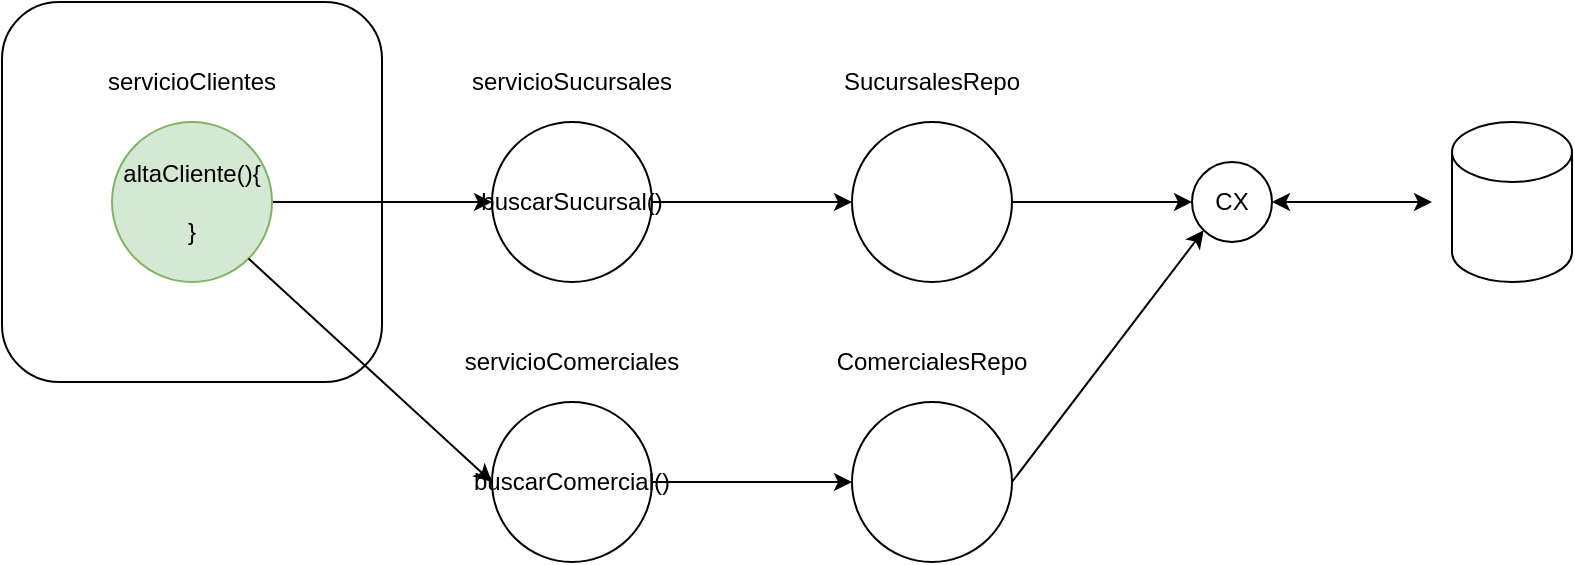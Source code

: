 <mxfile version="14.5.1" type="device" pages="7"><diagram id="UvF0XrIdMZ4vToSgm29X" name="Página-1"><mxGraphModel dx="1024" dy="592" grid="1" gridSize="10" guides="1" tooltips="1" connect="1" arrows="1" fold="1" page="1" pageScale="1" pageWidth="1169" pageHeight="827" math="0" shadow="0"><root><mxCell id="0"/><mxCell id="1" parent="0"/><mxCell id="YPX6VVpYAtgCGoXjU5tx-20" value="" style="rounded=1;whiteSpace=wrap;html=1;fillColor=none;" parent="1" vertex="1"><mxGeometry x="195" y="80" width="190" height="190" as="geometry"/></mxCell><mxCell id="YPX6VVpYAtgCGoXjU5tx-5" style="edgeStyle=orthogonalEdgeStyle;rounded=0;orthogonalLoop=1;jettySize=auto;html=1;" parent="1" source="YPX6VVpYAtgCGoXjU5tx-1" target="YPX6VVpYAtgCGoXjU5tx-3" edge="1"><mxGeometry relative="1" as="geometry"/></mxCell><mxCell id="YPX6VVpYAtgCGoXjU5tx-1" value="altaCliente(){&lt;br&gt;&lt;br&gt;}" style="ellipse;whiteSpace=wrap;html=1;aspect=fixed;fillColor=#d5e8d4;strokeColor=#82b366;" parent="1" vertex="1"><mxGeometry x="250" y="140" width="80" height="80" as="geometry"/></mxCell><mxCell id="YPX6VVpYAtgCGoXjU5tx-2" value="servicioClientes" style="text;html=1;strokeColor=none;fillColor=none;align=center;verticalAlign=middle;whiteSpace=wrap;rounded=0;" parent="1" vertex="1"><mxGeometry x="270" y="110" width="40" height="20" as="geometry"/></mxCell><mxCell id="YPX6VVpYAtgCGoXjU5tx-8" style="edgeStyle=orthogonalEdgeStyle;rounded=0;orthogonalLoop=1;jettySize=auto;html=1;" parent="1" source="YPX6VVpYAtgCGoXjU5tx-3" target="YPX6VVpYAtgCGoXjU5tx-7" edge="1"><mxGeometry relative="1" as="geometry"/></mxCell><mxCell id="YPX6VVpYAtgCGoXjU5tx-3" value="buscarSucursal()" style="ellipse;whiteSpace=wrap;html=1;aspect=fixed;" parent="1" vertex="1"><mxGeometry x="440" y="140" width="80" height="80" as="geometry"/></mxCell><mxCell id="YPX6VVpYAtgCGoXjU5tx-4" value="servicioSucursales" style="text;html=1;strokeColor=none;fillColor=none;align=center;verticalAlign=middle;whiteSpace=wrap;rounded=0;" parent="1" vertex="1"><mxGeometry x="460" y="110" width="40" height="20" as="geometry"/></mxCell><mxCell id="YPX6VVpYAtgCGoXjU5tx-6" value="" style="shape=cylinder3;whiteSpace=wrap;html=1;boundedLbl=1;backgroundOutline=1;size=15;" parent="1" vertex="1"><mxGeometry x="920" y="140" width="60" height="80" as="geometry"/></mxCell><mxCell id="YPX6VVpYAtgCGoXjU5tx-11" style="edgeStyle=orthogonalEdgeStyle;rounded=0;orthogonalLoop=1;jettySize=auto;html=1;entryX=0;entryY=0.5;entryDx=0;entryDy=0;" parent="1" source="YPX6VVpYAtgCGoXjU5tx-7" target="YPX6VVpYAtgCGoXjU5tx-10" edge="1"><mxGeometry relative="1" as="geometry"/></mxCell><mxCell id="YPX6VVpYAtgCGoXjU5tx-7" value="" style="ellipse;whiteSpace=wrap;html=1;aspect=fixed;" parent="1" vertex="1"><mxGeometry x="620" y="140" width="80" height="80" as="geometry"/></mxCell><mxCell id="YPX6VVpYAtgCGoXjU5tx-9" value="" style="endArrow=classic;startArrow=classic;html=1;" parent="1" edge="1"><mxGeometry width="50" height="50" relative="1" as="geometry"><mxPoint x="830" y="180" as="sourcePoint"/><mxPoint x="910" y="180" as="targetPoint"/></mxGeometry></mxCell><mxCell id="YPX6VVpYAtgCGoXjU5tx-10" value="CX" style="ellipse;whiteSpace=wrap;html=1;aspect=fixed;" parent="1" vertex="1"><mxGeometry x="790" y="160" width="40" height="40" as="geometry"/></mxCell><mxCell id="YPX6VVpYAtgCGoXjU5tx-12" style="edgeStyle=orthogonalEdgeStyle;rounded=0;orthogonalLoop=1;jettySize=auto;html=1;" parent="1" source="YPX6VVpYAtgCGoXjU5tx-13" target="YPX6VVpYAtgCGoXjU5tx-15" edge="1"><mxGeometry relative="1" as="geometry"/></mxCell><mxCell id="YPX6VVpYAtgCGoXjU5tx-13" value="buscarComercial()" style="ellipse;whiteSpace=wrap;html=1;aspect=fixed;" parent="1" vertex="1"><mxGeometry x="440" y="280" width="80" height="80" as="geometry"/></mxCell><mxCell id="YPX6VVpYAtgCGoXjU5tx-14" value="servicioComerciales" style="text;html=1;strokeColor=none;fillColor=none;align=center;verticalAlign=middle;whiteSpace=wrap;rounded=0;" parent="1" vertex="1"><mxGeometry x="460" y="250" width="40" height="20" as="geometry"/></mxCell><mxCell id="YPX6VVpYAtgCGoXjU5tx-15" value="" style="ellipse;whiteSpace=wrap;html=1;aspect=fixed;" parent="1" vertex="1"><mxGeometry x="620" y="280" width="80" height="80" as="geometry"/></mxCell><mxCell id="YPX6VVpYAtgCGoXjU5tx-16" value="SucursalesRepo" style="text;html=1;strokeColor=none;fillColor=none;align=center;verticalAlign=middle;whiteSpace=wrap;rounded=0;" parent="1" vertex="1"><mxGeometry x="640" y="110" width="40" height="20" as="geometry"/></mxCell><mxCell id="YPX6VVpYAtgCGoXjU5tx-17" value="ComercialesRepo" style="text;html=1;strokeColor=none;fillColor=none;align=center;verticalAlign=middle;whiteSpace=wrap;rounded=0;" parent="1" vertex="1"><mxGeometry x="640" y="250" width="40" height="20" as="geometry"/></mxCell><mxCell id="YPX6VVpYAtgCGoXjU5tx-18" value="" style="endArrow=classic;html=1;entryX=0;entryY=1;entryDx=0;entryDy=0;exitX=1;exitY=0.5;exitDx=0;exitDy=0;" parent="1" source="YPX6VVpYAtgCGoXjU5tx-15" target="YPX6VVpYAtgCGoXjU5tx-10" edge="1"><mxGeometry width="50" height="50" relative="1" as="geometry"><mxPoint x="730" y="500" as="sourcePoint"/><mxPoint x="780" y="450" as="targetPoint"/></mxGeometry></mxCell><mxCell id="YPX6VVpYAtgCGoXjU5tx-19" value="" style="endArrow=classic;html=1;exitX=1;exitY=1;exitDx=0;exitDy=0;entryX=0;entryY=0.5;entryDx=0;entryDy=0;" parent="1" source="YPX6VVpYAtgCGoXjU5tx-1" target="YPX6VVpYAtgCGoXjU5tx-13" edge="1"><mxGeometry width="50" height="50" relative="1" as="geometry"><mxPoint x="310" y="400" as="sourcePoint"/><mxPoint x="360" y="350" as="targetPoint"/></mxGeometry></mxCell></root></mxGraphModel></diagram><diagram id="v1cwwhFWo2ITPH_1npvi" name="Página-2"><mxGraphModel dx="2191" dy="591" grid="1" gridSize="10" guides="1" tooltips="1" connect="1" arrows="1" fold="1" page="1" pageScale="1" pageWidth="1169" pageHeight="827" math="0" shadow="0"><root><mxCell id="ieKlQJeUG5KN0vsqXSsb-0"/><mxCell id="ieKlQJeUG5KN0vsqXSsb-1" parent="ieKlQJeUG5KN0vsqXSsb-0"/><mxCell id="ieKlQJeUG5KN0vsqXSsb-2" value="" style="rounded=0;whiteSpace=wrap;html=1;fillColor=#d5e8d4;strokeColor=#82b366;" vertex="1" parent="ieKlQJeUG5KN0vsqXSsb-1"><mxGeometry x="380" y="90" width="240" height="150" as="geometry"/></mxCell><mxCell id="ieKlQJeUG5KN0vsqXSsb-3" value="REST" style="rounded=0;whiteSpace=wrap;html=1;" vertex="1" parent="ieKlQJeUG5KN0vsqXSsb-1"><mxGeometry x="330" y="150" width="90" height="30" as="geometry"/></mxCell><mxCell id="ieKlQJeUG5KN0vsqXSsb-4" value="" style="rounded=0;whiteSpace=wrap;html=1;fillColor=#d5e8d4;strokeColor=#82b366;" vertex="1" parent="ieKlQJeUG5KN0vsqXSsb-1"><mxGeometry x="380" y="300" width="240" height="150" as="geometry"/></mxCell><mxCell id="ieKlQJeUG5KN0vsqXSsb-5" value="REST" style="rounded=0;whiteSpace=wrap;html=1;" vertex="1" parent="ieKlQJeUG5KN0vsqXSsb-1"><mxGeometry x="330" y="360" width="90" height="30" as="geometry"/></mxCell><mxCell id="ieKlQJeUG5KN0vsqXSsb-6" value="" style="rounded=0;whiteSpace=wrap;html=1;fillColor=#d5e8d4;strokeColor=#82b366;" vertex="1" parent="ieKlQJeUG5KN0vsqXSsb-1"><mxGeometry x="380" y="510" width="240" height="150" as="geometry"/></mxCell><mxCell id="ieKlQJeUG5KN0vsqXSsb-7" value="REST" style="rounded=0;whiteSpace=wrap;html=1;" vertex="1" parent="ieKlQJeUG5KN0vsqXSsb-1"><mxGeometry x="330" y="570" width="90" height="30" as="geometry"/></mxCell><mxCell id="ieKlQJeUG5KN0vsqXSsb-10" style="edgeStyle=orthogonalEdgeStyle;rounded=0;orthogonalLoop=1;jettySize=auto;html=1;" edge="1" parent="ieKlQJeUG5KN0vsqXSsb-1" source="ieKlQJeUG5KN0vsqXSsb-8" target="ieKlQJeUG5KN0vsqXSsb-9"><mxGeometry relative="1" as="geometry"/></mxCell><mxCell id="ieKlQJeUG5KN0vsqXSsb-8" value="Endpoint" style="ellipse;whiteSpace=wrap;html=1;aspect=fixed;fillColor=#ffffff;" vertex="1" parent="ieKlQJeUG5KN0vsqXSsb-1"><mxGeometry x="440" y="560" width="50" height="50" as="geometry"/></mxCell><mxCell id="ieKlQJeUG5KN0vsqXSsb-9" value="LN&lt;br&gt;prod" style="ellipse;whiteSpace=wrap;html=1;aspect=fixed;fillColor=#ffffff;" vertex="1" parent="ieKlQJeUG5KN0vsqXSsb-1"><mxGeometry x="520" y="560" width="50" height="50" as="geometry"/></mxCell><mxCell id="ieKlQJeUG5KN0vsqXSsb-11" value="" style="shape=cylinder3;whiteSpace=wrap;html=1;boundedLbl=1;backgroundOutline=1;size=15;fillColor=#ffffff;" vertex="1" parent="ieKlQJeUG5KN0vsqXSsb-1"><mxGeometry x="670" y="545" width="60" height="80" as="geometry"/></mxCell><mxCell id="ieKlQJeUG5KN0vsqXSsb-12" value="" style="endArrow=classic;html=1;entryX=0.25;entryY=0;entryDx=0;entryDy=0;" edge="1" parent="ieKlQJeUG5KN0vsqXSsb-1" source="ieKlQJeUG5KN0vsqXSsb-15" target="ieKlQJeUG5KN0vsqXSsb-7"><mxGeometry width="50" height="50" relative="1" as="geometry"><mxPoint x="180" y="540" as="sourcePoint"/><mxPoint x="230" y="490" as="targetPoint"/><Array as="points"><mxPoint x="545" y="480"/><mxPoint x="353" y="480"/></Array></mxGeometry></mxCell><mxCell id="ieKlQJeUG5KN0vsqXSsb-13" style="edgeStyle=orthogonalEdgeStyle;rounded=0;orthogonalLoop=1;jettySize=auto;html=1;" edge="1" parent="ieKlQJeUG5KN0vsqXSsb-1" source="ieKlQJeUG5KN0vsqXSsb-14" target="ieKlQJeUG5KN0vsqXSsb-15"><mxGeometry relative="1" as="geometry"/></mxCell><mxCell id="ieKlQJeUG5KN0vsqXSsb-14" value="Endpoint" style="ellipse;whiteSpace=wrap;html=1;aspect=fixed;fillColor=#ffffff;" vertex="1" parent="ieKlQJeUG5KN0vsqXSsb-1"><mxGeometry x="440" y="350" width="50" height="50" as="geometry"/></mxCell><mxCell id="ieKlQJeUG5KN0vsqXSsb-15" value="LN&lt;br&gt;ped" style="ellipse;whiteSpace=wrap;html=1;aspect=fixed;fillColor=#ffffff;" vertex="1" parent="ieKlQJeUG5KN0vsqXSsb-1"><mxGeometry x="520" y="350" width="50" height="50" as="geometry"/></mxCell><mxCell id="ieKlQJeUG5KN0vsqXSsb-16" value="" style="endArrow=classic;html=1;entryX=0.25;entryY=1;entryDx=0;entryDy=0;exitX=0.5;exitY=0;exitDx=0;exitDy=0;" edge="1" parent="ieKlQJeUG5KN0vsqXSsb-1" source="ieKlQJeUG5KN0vsqXSsb-15" target="ieKlQJeUG5KN0vsqXSsb-3"><mxGeometry width="50" height="50" relative="1" as="geometry"><mxPoint x="130" y="370" as="sourcePoint"/><mxPoint x="180" y="320" as="targetPoint"/><Array as="points"><mxPoint x="545" y="270"/><mxPoint x="353" y="270"/></Array></mxGeometry></mxCell><mxCell id="ieKlQJeUG5KN0vsqXSsb-17" value="MS CLIENTES" style="text;html=1;strokeColor=none;fillColor=none;align=center;verticalAlign=middle;whiteSpace=wrap;rounded=0;" vertex="1" parent="ieKlQJeUG5KN0vsqXSsb-1"><mxGeometry x="350" y="60" width="160" height="20" as="geometry"/></mxCell><mxCell id="ieKlQJeUG5KN0vsqXSsb-18" value="MS PEDIDOS&lt;span style=&quot;color: rgba(0 , 0 , 0 , 0) ; font-family: monospace ; font-size: 0px&quot;&gt;%3CmxGraphModel%3E%3Croot%3E%3CmxCell%20id%3D%220%22%2F%3E%3CmxCell%20id%3D%221%22%20parent%3D%220%22%2F%3E%3CmxCell%20id%3D%222%22%20value%3D%22MS%20CLIENTES%22%20style%3D%22text%3Bhtml%3D1%3BstrokeColor%3Dnone%3BfillColor%3Dnone%3Balign%3Dcenter%3BverticalAlign%3Dmiddle%3BwhiteSpace%3Dwrap%3Brounded%3D0%3B%22%20vertex%3D%221%22%20parent%3D%221%22%3E%3CmxGeometry%20x%3D%22350%22%20y%3D%2260%22%20width%3D%22160%22%20height%3D%2220%22%20as%3D%22geometry%22%2F%3E%3C%2FmxCell%3E%3C%2Froot%3E%3C%2FmxGraphModel%3E&lt;/span&gt;" style="text;html=1;strokeColor=none;fillColor=none;align=center;verticalAlign=middle;whiteSpace=wrap;rounded=0;" vertex="1" parent="ieKlQJeUG5KN0vsqXSsb-1"><mxGeometry x="340" y="280" width="160" height="20" as="geometry"/></mxCell><mxCell id="ieKlQJeUG5KN0vsqXSsb-19" value="MS PRODUCTOS&lt;span style=&quot;color: rgba(0 , 0 , 0 , 0) ; font-family: monospace ; font-size: 0px&quot;&gt;%3CmxGraphModel%3E%3Croot%3E%3CmxCell%20id%3D%220%22%2F%3E%3CmxCell%20id%3D%221%22%20parent%3D%220%22%2F%3E%3CmxCell%20id%3D%222%22%20value%3D%22MS%20CLIENTES%22%20style%3D%22text%3Bhtml%3D1%3BstrokeColor%3Dnone%3BfillColor%3Dnone%3Balign%3Dcenter%3BverticalAlign%3Dmiddle%3BwhiteSpace%3Dwrap%3Brounded%3D0%3B%22%20vertex%3D%221%22%20parent%3D%221%22%3E%3CmxGeometry%20x%3D%22350%22%20y%3D%2260%22%20width%3D%22160%22%20height%3D%2220%22%20as%3D%22geometry%22%2F%3E%3C%2FmxCell%3E%3C%2Froot%3E%3C%2FmxGraphModel&lt;/span&gt;" style="text;html=1;strokeColor=none;fillColor=none;align=center;verticalAlign=middle;whiteSpace=wrap;rounded=0;" vertex="1" parent="ieKlQJeUG5KN0vsqXSsb-1"><mxGeometry x="350" y="490" width="160" height="20" as="geometry"/></mxCell><mxCell id="ieKlQJeUG5KN0vsqXSsb-20" value="" style="rounded=0;whiteSpace=wrap;html=1;fillColor=#fff2cc;strokeColor=#d6b656;" vertex="1" parent="ieKlQJeUG5KN0vsqXSsb-1"><mxGeometry x="-60" y="300" width="220" height="150" as="geometry"/></mxCell><mxCell id="ieKlQJeUG5KN0vsqXSsb-21" value="REST" style="rounded=0;whiteSpace=wrap;html=1;" vertex="1" parent="ieKlQJeUG5KN0vsqXSsb-1"><mxGeometry x="-110" y="360" width="90" height="30" as="geometry"/></mxCell><mxCell id="ieKlQJeUG5KN0vsqXSsb-22" value="GATEWAY" style="text;html=1;strokeColor=none;fillColor=none;align=center;verticalAlign=middle;whiteSpace=wrap;rounded=0;" vertex="1" parent="ieKlQJeUG5KN0vsqXSsb-1"><mxGeometry x="-110" y="270" width="160" height="20" as="geometry"/></mxCell><mxCell id="ieKlQJeUG5KN0vsqXSsb-23" value="" style="endArrow=classic;html=1;exitX=1;exitY=0.5;exitDx=0;exitDy=0;entryX=0;entryY=0.5;entryDx=0;entryDy=0;" edge="1" parent="ieKlQJeUG5KN0vsqXSsb-1" source="ieKlQJeUG5KN0vsqXSsb-20" target="ieKlQJeUG5KN0vsqXSsb-3"><mxGeometry width="50" height="50" relative="1" as="geometry"><mxPoint x="200" y="310" as="sourcePoint"/><mxPoint x="250" y="260" as="targetPoint"/></mxGeometry></mxCell><mxCell id="ieKlQJeUG5KN0vsqXSsb-24" value="" style="endArrow=classic;html=1;exitX=1;exitY=0.5;exitDx=0;exitDy=0;" edge="1" parent="ieKlQJeUG5KN0vsqXSsb-1" source="ieKlQJeUG5KN0vsqXSsb-20" target="ieKlQJeUG5KN0vsqXSsb-5"><mxGeometry width="50" height="50" relative="1" as="geometry"><mxPoint x="240" y="450" as="sourcePoint"/><mxPoint x="290" y="400" as="targetPoint"/></mxGeometry></mxCell><mxCell id="ieKlQJeUG5KN0vsqXSsb-25" value="" style="endArrow=classic;html=1;exitX=1;exitY=0.5;exitDx=0;exitDy=0;entryX=0;entryY=0.5;entryDx=0;entryDy=0;" edge="1" parent="ieKlQJeUG5KN0vsqXSsb-1" source="ieKlQJeUG5KN0vsqXSsb-20" target="ieKlQJeUG5KN0vsqXSsb-7"><mxGeometry width="50" height="50" relative="1" as="geometry"><mxPoint x="250" y="540" as="sourcePoint"/><mxPoint x="300" y="490" as="targetPoint"/></mxGeometry></mxCell><mxCell id="ieKlQJeUG5KN0vsqXSsb-26" style="edgeStyle=orthogonalEdgeStyle;rounded=0;orthogonalLoop=1;jettySize=auto;html=1;" edge="1" parent="ieKlQJeUG5KN0vsqXSsb-1" source="ieKlQJeUG5KN0vsqXSsb-27" target="ieKlQJeUG5KN0vsqXSsb-28"><mxGeometry relative="1" as="geometry"/></mxCell><mxCell id="ieKlQJeUG5KN0vsqXSsb-27" value="Endpoint" style="ellipse;whiteSpace=wrap;html=1;aspect=fixed;fillColor=#ffffff;" vertex="1" parent="ieKlQJeUG5KN0vsqXSsb-1"><mxGeometry x="440" y="140" width="50" height="50" as="geometry"/></mxCell><mxCell id="ieKlQJeUG5KN0vsqXSsb-28" value="LN&lt;br&gt;prod" style="ellipse;whiteSpace=wrap;html=1;aspect=fixed;fillColor=#ffffff;" vertex="1" parent="ieKlQJeUG5KN0vsqXSsb-1"><mxGeometry x="520" y="140" width="50" height="50" as="geometry"/></mxCell><mxCell id="ieKlQJeUG5KN0vsqXSsb-29" value="" style="shape=cylinder3;whiteSpace=wrap;html=1;boundedLbl=1;backgroundOutline=1;size=15;fillColor=#ffffff;" vertex="1" parent="ieKlQJeUG5KN0vsqXSsb-1"><mxGeometry x="670" y="125" width="60" height="80" as="geometry"/></mxCell><mxCell id="ieKlQJeUG5KN0vsqXSsb-30" value="" style="shape=cylinder3;whiteSpace=wrap;html=1;boundedLbl=1;backgroundOutline=1;size=15;fillColor=#ffffff;" vertex="1" parent="ieKlQJeUG5KN0vsqXSsb-1"><mxGeometry x="670" y="335" width="60" height="80" as="geometry"/></mxCell><mxCell id="ieKlQJeUG5KN0vsqXSsb-31" style="edgeStyle=orthogonalEdgeStyle;rounded=0;orthogonalLoop=1;jettySize=auto;html=1;exitX=0.5;exitY=1;exitDx=0;exitDy=0;" edge="1" parent="ieKlQJeUG5KN0vsqXSsb-1" source="ieKlQJeUG5KN0vsqXSsb-19" target="ieKlQJeUG5KN0vsqXSsb-19"><mxGeometry relative="1" as="geometry"/></mxCell></root></mxGraphModel></diagram><diagram id="WrAXMd3iQ66EddfepuR-" name="Página-3"><mxGraphModel dx="1022" dy="591" grid="1" gridSize="10" guides="1" tooltips="1" connect="1" arrows="1" fold="1" page="1" pageScale="1" pageWidth="1169" pageHeight="827" math="0" shadow="0"><root><mxCell id="5Kuxy22hKXC9nkLKEfwU-0"/><mxCell id="5Kuxy22hKXC9nkLKEfwU-1" parent="5Kuxy22hKXC9nkLKEfwU-0"/><mxCell id="5Kuxy22hKXC9nkLKEfwU-6" style="edgeStyle=orthogonalEdgeStyle;rounded=0;orthogonalLoop=1;jettySize=auto;html=1;" edge="1" parent="5Kuxy22hKXC9nkLKEfwU-1" source="5Kuxy22hKXC9nkLKEfwU-2" target="5Kuxy22hKXC9nkLKEfwU-4"><mxGeometry relative="1" as="geometry"/></mxCell><mxCell id="5Kuxy22hKXC9nkLKEfwU-2" value="" style="ellipse;whiteSpace=wrap;html=1;aspect=fixed;fillColor=#ffffff;" vertex="1" parent="5Kuxy22hKXC9nkLKEfwU-1"><mxGeometry x="390" y="210" width="80" height="80" as="geometry"/></mxCell><mxCell id="5Kuxy22hKXC9nkLKEfwU-3" value="GestorPeliculas" style="text;html=1;strokeColor=none;fillColor=none;align=center;verticalAlign=middle;whiteSpace=wrap;rounded=0;" vertex="1" parent="5Kuxy22hKXC9nkLKEfwU-1"><mxGeometry x="410" y="180" width="40" height="20" as="geometry"/></mxCell><mxCell id="5Kuxy22hKXC9nkLKEfwU-4" value="" style="ellipse;whiteSpace=wrap;html=1;aspect=fixed;fillColor=#ffffff;" vertex="1" parent="5Kuxy22hKXC9nkLKEfwU-1"><mxGeometry x="590" y="210" width="80" height="80" as="geometry"/></mxCell><mxCell id="5Kuxy22hKXC9nkLKEfwU-5" value="PeliculaDao" style="text;html=1;strokeColor=none;fillColor=none;align=center;verticalAlign=middle;whiteSpace=wrap;rounded=0;" vertex="1" parent="5Kuxy22hKXC9nkLKEfwU-1"><mxGeometry x="610" y="180" width="40" height="20" as="geometry"/></mxCell><mxCell id="5Kuxy22hKXC9nkLKEfwU-7" value="" style="shape=cylinder3;whiteSpace=wrap;html=1;boundedLbl=1;backgroundOutline=1;size=15;fillColor=#ffffff;" vertex="1" parent="5Kuxy22hKXC9nkLKEfwU-1"><mxGeometry x="790" y="210" width="60" height="80" as="geometry"/></mxCell><mxCell id="5Kuxy22hKXC9nkLKEfwU-8" value="" style="endArrow=classic;startArrow=classic;html=1;" edge="1" parent="5Kuxy22hKXC9nkLKEfwU-1"><mxGeometry width="50" height="50" relative="1" as="geometry"><mxPoint x="680" y="250" as="sourcePoint"/><mxPoint x="780" y="250" as="targetPoint"/></mxGeometry></mxCell></root></mxGraphModel></diagram><diagram id="sS5LkLRFxZ_7hzhvh7MX" name="Página-4"><mxGraphModel dx="1703" dy="985" grid="1" gridSize="10" guides="1" tooltips="1" connect="1" arrows="1" fold="1" page="1" pageScale="1" pageWidth="1169" pageHeight="827" math="0" shadow="0"><root><mxCell id="SfVge7hOBATAlDa2l-UG-0"/><mxCell id="SfVge7hOBATAlDa2l-UG-1" parent="SfVge7hOBATAlDa2l-UG-0"/><mxCell id="SfVge7hOBATAlDa2l-UG-2" value="" style="rounded=0;whiteSpace=wrap;html=1;fillColor=#ffffff;" vertex="1" parent="SfVge7hOBATAlDa2l-UG-1"><mxGeometry x="290" y="120" width="390" height="310" as="geometry"/></mxCell><mxCell id="SfVge7hOBATAlDa2l-UG-3" value="WEB" style="text;html=1;strokeColor=none;fillColor=none;align=center;verticalAlign=middle;whiteSpace=wrap;rounded=0;" vertex="1" parent="SfVge7hOBATAlDa2l-UG-1"><mxGeometry x="290" y="90" width="40" height="20" as="geometry"/></mxCell><mxCell id="SfVge7hOBATAlDa2l-UG-28" style="edgeStyle=orthogonalEdgeStyle;rounded=0;orthogonalLoop=1;jettySize=auto;html=1;" edge="1" parent="SfVge7hOBATAlDa2l-UG-1" source="SfVge7hOBATAlDa2l-UG-4" target="SfVge7hOBATAlDa2l-UG-24"><mxGeometry relative="1" as="geometry"/></mxCell><mxCell id="SfVge7hOBATAlDa2l-UG-4" value="LC" style="ellipse;whiteSpace=wrap;html=1;aspect=fixed;fillColor=#ffffff;" vertex="1" parent="SfVge7hOBATAlDa2l-UG-1"><mxGeometry x="330" y="160" width="60" height="60" as="geometry"/></mxCell><mxCell id="SfVge7hOBATAlDa2l-UG-5" value="ControladorPeliculas" style="text;html=1;strokeColor=none;fillColor=none;align=center;verticalAlign=middle;whiteSpace=wrap;rounded=0;" vertex="1" parent="SfVge7hOBATAlDa2l-UG-1"><mxGeometry x="340" y="130" width="40" height="20" as="geometry"/></mxCell><mxCell id="SfVge7hOBATAlDa2l-UG-6" value="" style="ellipse;whiteSpace=wrap;html=1;aspect=fixed;fillColor=#ffffff;" vertex="1" parent="SfVge7hOBATAlDa2l-UG-1"><mxGeometry x="330" y="240" width="60" height="60" as="geometry"/></mxCell><mxCell id="SfVge7hOBATAlDa2l-UG-7" value="" style="ellipse;whiteSpace=wrap;html=1;aspect=fixed;fillColor=#ffffff;" vertex="1" parent="SfVge7hOBATAlDa2l-UG-1"><mxGeometry x="330" y="330" width="60" height="60" as="geometry"/></mxCell><mxCell id="SfVge7hOBATAlDa2l-UG-8" value="listadoPeliculas.jsp" style="text;html=1;strokeColor=none;fillColor=none;align=center;verticalAlign=middle;whiteSpace=wrap;rounded=0;" vertex="1" parent="SfVge7hOBATAlDa2l-UG-1"><mxGeometry x="340" y="300" width="40" height="20" as="geometry"/></mxCell><mxCell id="SfVge7hOBATAlDa2l-UG-9" value="formulariopeliculas.jsp" style="text;html=1;strokeColor=none;fillColor=none;align=center;verticalAlign=middle;whiteSpace=wrap;rounded=0;" vertex="1" parent="SfVge7hOBATAlDa2l-UG-1"><mxGeometry x="340" y="390" width="40" height="20" as="geometry"/></mxCell><mxCell id="SfVge7hOBATAlDa2l-UG-10" value="" style="endArrow=none;dashed=1;html=1;entryX=0.999;entryY=0.36;entryDx=0;entryDy=0;entryPerimeter=0;" edge="1" parent="SfVge7hOBATAlDa2l-UG-1" target="SfVge7hOBATAlDa2l-UG-2"><mxGeometry width="50" height="50" relative="1" as="geometry"><mxPoint x="290" y="230" as="sourcePoint"/><mxPoint x="680" y="226" as="targetPoint"/></mxGeometry></mxCell><mxCell id="SfVge7hOBATAlDa2l-UG-11" value="" style="endArrow=none;dashed=1;html=1;" edge="1" parent="SfVge7hOBATAlDa2l-UG-1"><mxGeometry width="50" height="50" relative="1" as="geometry"><mxPoint x="438" y="230" as="sourcePoint"/><mxPoint x="438" y="119" as="targetPoint"/></mxGeometry></mxCell><mxCell id="SfVge7hOBATAlDa2l-UG-13" value="" style="rounded=0;whiteSpace=wrap;html=1;fillColor=#ffffff;" vertex="1" parent="SfVge7hOBATAlDa2l-UG-1"><mxGeometry x="880" y="120" width="370" height="220" as="geometry"/></mxCell><mxCell id="SfVge7hOBATAlDa2l-UG-14" value="REST" style="rounded=0;whiteSpace=wrap;html=1;fillColor=#ffffff;" vertex="1" parent="SfVge7hOBATAlDa2l-UG-1"><mxGeometry x="830" y="210" width="100" height="40" as="geometry"/></mxCell><mxCell id="SfVge7hOBATAlDa2l-UG-20" style="edgeStyle=orthogonalEdgeStyle;rounded=0;orthogonalLoop=1;jettySize=auto;html=1;entryX=0;entryY=0.5;entryDx=0;entryDy=0;" edge="1" parent="SfVge7hOBATAlDa2l-UG-1" source="SfVge7hOBATAlDa2l-UG-15" target="SfVge7hOBATAlDa2l-UG-17"><mxGeometry relative="1" as="geometry"/></mxCell><mxCell id="SfVge7hOBATAlDa2l-UG-15" value="LC" style="ellipse;whiteSpace=wrap;html=1;aspect=fixed;fillColor=#ffffff;" vertex="1" parent="SfVge7hOBATAlDa2l-UG-1"><mxGeometry x="980" y="200" width="60" height="60" as="geometry"/></mxCell><mxCell id="SfVge7hOBATAlDa2l-UG-21" style="edgeStyle=orthogonalEdgeStyle;rounded=0;orthogonalLoop=1;jettySize=auto;html=1;entryX=0;entryY=0.5;entryDx=0;entryDy=0;" edge="1" parent="SfVge7hOBATAlDa2l-UG-1" source="SfVge7hOBATAlDa2l-UG-17" target="SfVge7hOBATAlDa2l-UG-18"><mxGeometry relative="1" as="geometry"/></mxCell><mxCell id="SfVge7hOBATAlDa2l-UG-17" value="LN" style="ellipse;whiteSpace=wrap;html=1;aspect=fixed;fillColor=#ffffff;" vertex="1" parent="SfVge7hOBATAlDa2l-UG-1"><mxGeometry x="1070" y="200" width="60" height="60" as="geometry"/></mxCell><mxCell id="SfVge7hOBATAlDa2l-UG-18" value="SQL" style="ellipse;whiteSpace=wrap;html=1;aspect=fixed;fillColor=#ffffff;" vertex="1" parent="SfVge7hOBATAlDa2l-UG-1"><mxGeometry x="1160" y="200" width="60" height="60" as="geometry"/></mxCell><mxCell id="SfVge7hOBATAlDa2l-UG-19" value="" style="shape=cylinder3;whiteSpace=wrap;html=1;boundedLbl=1;backgroundOutline=1;size=15;fillColor=#ffffff;" vertex="1" parent="SfVge7hOBATAlDa2l-UG-1"><mxGeometry x="1340" y="190" width="60" height="80" as="geometry"/></mxCell><mxCell id="SfVge7hOBATAlDa2l-UG-22" value="" style="rounded=0;whiteSpace=wrap;html=1;fillColor=#ffffff;" vertex="1" parent="SfVge7hOBATAlDa2l-UG-1"><mxGeometry x="290" y="510" width="80" height="120" as="geometry"/></mxCell><mxCell id="SfVge7hOBATAlDa2l-UG-23" value="Actor" style="shape=umlActor;verticalLabelPosition=bottom;verticalAlign=top;html=1;outlineConnect=0;fillColor=#ffffff;" vertex="1" parent="SfVge7hOBATAlDa2l-UG-1"><mxGeometry x="260" y="590" width="30" height="60" as="geometry"/></mxCell><mxCell id="SfVge7hOBATAlDa2l-UG-24" value="insertar(p)&lt;br&gt;listar()&lt;br&gt;borrar(id)" style="ellipse;whiteSpace=wrap;html=1;aspect=fixed;fillColor=#ffffff;" vertex="1" parent="SfVge7hOBATAlDa2l-UG-1"><mxGeometry x="525" y="160" width="60" height="60" as="geometry"/></mxCell><mxCell id="SfVge7hOBATAlDa2l-UG-25" value="" style="endArrow=classic;startArrow=classic;html=1;" edge="1" parent="SfVge7hOBATAlDa2l-UG-1"><mxGeometry width="50" height="50" relative="1" as="geometry"><mxPoint x="1260" y="230" as="sourcePoint"/><mxPoint x="1320" y="230" as="targetPoint"/></mxGeometry></mxCell><mxCell id="SfVge7hOBATAlDa2l-UG-26" value="" style="endArrow=classic;html=1;exitX=1;exitY=0.5;exitDx=0;exitDy=0;entryX=0;entryY=0.5;entryDx=0;entryDy=0;" edge="1" parent="SfVge7hOBATAlDa2l-UG-1" source="SfVge7hOBATAlDa2l-UG-24" target="SfVge7hOBATAlDa2l-UG-14"><mxGeometry width="50" height="50" relative="1" as="geometry"><mxPoint x="760" y="160" as="sourcePoint"/><mxPoint x="810" y="110" as="targetPoint"/><Array as="points"><mxPoint x="730" y="190"/><mxPoint x="780" y="230"/></Array></mxGeometry></mxCell><mxCell id="SfVge7hOBATAlDa2l-UG-27" value="HTTP" style="text;html=1;strokeColor=none;fillColor=none;align=center;verticalAlign=middle;whiteSpace=wrap;rounded=0;" vertex="1" parent="SfVge7hOBATAlDa2l-UG-1"><mxGeometry x="700" y="160" width="40" height="20" as="geometry"/></mxCell><mxCell id="SfVge7hOBATAlDa2l-UG-29" value="proxy" style="text;html=1;strokeColor=none;fillColor=none;align=center;verticalAlign=middle;whiteSpace=wrap;rounded=0;" vertex="1" parent="SfVge7hOBATAlDa2l-UG-1"><mxGeometry x="535" y="130" width="40" height="20" as="geometry"/></mxCell><mxCell id="SfVge7hOBATAlDa2l-UG-30" value="" style="rounded=0;whiteSpace=wrap;html=1;fillColor=#ffffff;" vertex="1" parent="SfVge7hOBATAlDa2l-UG-1"><mxGeometry x="40" y="140" width="120" height="90" as="geometry"/></mxCell><mxCell id="SfVge7hOBATAlDa2l-UG-31" value="" style="endArrow=classic;startArrow=classic;html=1;" edge="1" parent="SfVge7hOBATAlDa2l-UG-1"><mxGeometry width="50" height="50" relative="1" as="geometry"><mxPoint x="170" y="190" as="sourcePoint"/><mxPoint x="280" y="190" as="targetPoint"/></mxGeometry></mxCell><mxCell id="SfVge7hOBATAlDa2l-UG-32" value="Actor" style="shape=umlActor;verticalLabelPosition=bottom;verticalAlign=top;html=1;outlineConnect=0;fillColor=#ffffff;" vertex="1" parent="SfVge7hOBATAlDa2l-UG-1"><mxGeometry y="155" width="30" height="60" as="geometry"/></mxCell><mxCell id="SfVge7hOBATAlDa2l-UG-33" value="" style="endArrow=classic;html=1;exitX=1;exitY=0.5;exitDx=0;exitDy=0;entryX=0;entryY=0.5;entryDx=0;entryDy=0;" edge="1" parent="SfVge7hOBATAlDa2l-UG-1" source="SfVge7hOBATAlDa2l-UG-22" target="SfVge7hOBATAlDa2l-UG-14"><mxGeometry width="50" height="50" relative="1" as="geometry"><mxPoint x="540" y="550" as="sourcePoint"/><mxPoint x="590" y="500" as="targetPoint"/><Array as="points"><mxPoint x="730" y="570"/><mxPoint x="780" y="230"/></Array></mxGeometry></mxCell></root></mxGraphModel></diagram><diagram id="C8_WI676ynXHVokb9Otv" name="Página-5"><mxGraphModel dx="1460" dy="844" grid="1" gridSize="10" guides="1" tooltips="1" connect="1" arrows="1" fold="1" page="1" pageScale="1" pageWidth="1169" pageHeight="827" math="0" shadow="0"><root><mxCell id="SNTQV-D7BVWPFbGO8pkt-0"/><mxCell id="SNTQV-D7BVWPFbGO8pkt-1" parent="SNTQV-D7BVWPFbGO8pkt-0"/><mxCell id="SNTQV-D7BVWPFbGO8pkt-29" value="" style="rounded=1;whiteSpace=wrap;html=1;fillColor=#fff2cc;strokeColor=#d6b656;" parent="SNTQV-D7BVWPFbGO8pkt-1" vertex="1"><mxGeometry x="440" y="80" width="160" height="630" as="geometry"/></mxCell><mxCell id="SNTQV-D7BVWPFbGO8pkt-13" style="edgeStyle=orthogonalEdgeStyle;rounded=0;orthogonalLoop=1;jettySize=auto;html=1;entryX=0;entryY=0.5;entryDx=0;entryDy=0;" parent="SNTQV-D7BVWPFbGO8pkt-1" source="SNTQV-D7BVWPFbGO8pkt-2" target="SNTQV-D7BVWPFbGO8pkt-5" edge="1"><mxGeometry relative="1" as="geometry"/></mxCell><mxCell id="SNTQV-D7BVWPFbGO8pkt-2" value="altaCliente(c)" style="ellipse;whiteSpace=wrap;html=1;aspect=fixed;fillColor=#ffffff;" parent="SNTQV-D7BVWPFbGO8pkt-1" vertex="1"><mxGeometry x="290" y="110" width="80" height="80" as="geometry"/></mxCell><mxCell id="SNTQV-D7BVWPFbGO8pkt-3" value="GestorClientes" style="text;html=1;strokeColor=none;fillColor=none;align=center;verticalAlign=middle;whiteSpace=wrap;rounded=0;" parent="SNTQV-D7BVWPFbGO8pkt-1" vertex="1"><mxGeometry x="310" y="200" width="40" height="20" as="geometry"/></mxCell><mxCell id="SNTQV-D7BVWPFbGO8pkt-4" value="" style="endArrow=classic;html=1;entryX=0;entryY=0.5;entryDx=0;entryDy=0;" parent="SNTQV-D7BVWPFbGO8pkt-1" target="SNTQV-D7BVWPFbGO8pkt-2" edge="1"><mxGeometry width="50" height="50" relative="1" as="geometry"><mxPoint x="170" y="150" as="sourcePoint"/><mxPoint x="230" y="120" as="targetPoint"/></mxGeometry></mxCell><mxCell id="SNTQV-D7BVWPFbGO8pkt-5" value="comprobar(dir)" style="ellipse;whiteSpace=wrap;html=1;aspect=fixed;fillColor=#ffffff;" parent="SNTQV-D7BVWPFbGO8pkt-1" vertex="1"><mxGeometry x="480" y="110" width="80" height="80" as="geometry"/></mxCell><mxCell id="SNTQV-D7BVWPFbGO8pkt-6" value="GestorDireciones" style="text;html=1;strokeColor=none;fillColor=none;align=center;verticalAlign=middle;whiteSpace=wrap;rounded=0;" parent="SNTQV-D7BVWPFbGO8pkt-1" vertex="1"><mxGeometry x="500" y="200" width="40" height="20" as="geometry"/></mxCell><mxCell id="SNTQV-D7BVWPFbGO8pkt-20" style="edgeStyle=orthogonalEdgeStyle;rounded=0;orthogonalLoop=1;jettySize=auto;html=1;" parent="SNTQV-D7BVWPFbGO8pkt-1" source="SNTQV-D7BVWPFbGO8pkt-7" target="SNTQV-D7BVWPFbGO8pkt-18" edge="1"><mxGeometry relative="1" as="geometry"/></mxCell><mxCell id="SNTQV-D7BVWPFbGO8pkt-7" value="encontrar(dir)" style="ellipse;whiteSpace=wrap;html=1;aspect=fixed;fillColor=#ffffff;" parent="SNTQV-D7BVWPFbGO8pkt-1" vertex="1"><mxGeometry x="480" y="260" width="80" height="80" as="geometry"/></mxCell><mxCell id="SNTQV-D7BVWPFbGO8pkt-8" value="GestorSucursales" style="text;html=1;strokeColor=none;fillColor=none;align=center;verticalAlign=middle;whiteSpace=wrap;rounded=0;" parent="SNTQV-D7BVWPFbGO8pkt-1" vertex="1"><mxGeometry x="500" y="350" width="40" height="20" as="geometry"/></mxCell><mxCell id="SNTQV-D7BVWPFbGO8pkt-23" style="edgeStyle=orthogonalEdgeStyle;rounded=0;orthogonalLoop=1;jettySize=auto;html=1;entryX=0;entryY=0.5;entryDx=0;entryDy=0;" parent="SNTQV-D7BVWPFbGO8pkt-1" source="SNTQV-D7BVWPFbGO8pkt-9" target="SNTQV-D7BVWPFbGO8pkt-21" edge="1"><mxGeometry relative="1" as="geometry"/></mxCell><mxCell id="SNTQV-D7BVWPFbGO8pkt-9" value="buscar()" style="ellipse;whiteSpace=wrap;html=1;aspect=fixed;fillColor=#ffffff;" parent="SNTQV-D7BVWPFbGO8pkt-1" vertex="1"><mxGeometry x="480" y="414" width="80" height="80" as="geometry"/></mxCell><mxCell id="SNTQV-D7BVWPFbGO8pkt-10" value="GestorComerciales" style="text;html=1;strokeColor=none;fillColor=none;align=center;verticalAlign=middle;whiteSpace=wrap;rounded=0;" parent="SNTQV-D7BVWPFbGO8pkt-1" vertex="1"><mxGeometry x="500" y="504" width="40" height="20" as="geometry"/></mxCell><mxCell id="SNTQV-D7BVWPFbGO8pkt-11" value="insertar(cli)" style="ellipse;whiteSpace=wrap;html=1;aspect=fixed;fillColor=#ffffff;" parent="SNTQV-D7BVWPFbGO8pkt-1" vertex="1"><mxGeometry x="480" y="570" width="80" height="80" as="geometry"/></mxCell><mxCell id="SNTQV-D7BVWPFbGO8pkt-12" value="ClienteDao" style="text;html=1;strokeColor=none;fillColor=none;align=center;verticalAlign=middle;whiteSpace=wrap;rounded=0;" parent="SNTQV-D7BVWPFbGO8pkt-1" vertex="1"><mxGeometry x="500" y="660" width="40" height="20" as="geometry"/></mxCell><mxCell id="SNTQV-D7BVWPFbGO8pkt-14" value="" style="endArrow=classic;html=1;exitX=1;exitY=0.5;exitDx=0;exitDy=0;entryX=0;entryY=0.5;entryDx=0;entryDy=0;" parent="SNTQV-D7BVWPFbGO8pkt-1" source="SNTQV-D7BVWPFbGO8pkt-2" target="SNTQV-D7BVWPFbGO8pkt-7" edge="1"><mxGeometry width="50" height="50" relative="1" as="geometry"><mxPoint x="360" y="400" as="sourcePoint"/><mxPoint x="410" y="350" as="targetPoint"/></mxGeometry></mxCell><mxCell id="SNTQV-D7BVWPFbGO8pkt-15" value="" style="endArrow=classic;html=1;exitX=1;exitY=0.5;exitDx=0;exitDy=0;entryX=0;entryY=0.5;entryDx=0;entryDy=0;" parent="SNTQV-D7BVWPFbGO8pkt-1" source="SNTQV-D7BVWPFbGO8pkt-2" target="SNTQV-D7BVWPFbGO8pkt-9" edge="1"><mxGeometry width="50" height="50" relative="1" as="geometry"><mxPoint x="390" y="480" as="sourcePoint"/><mxPoint x="440" y="430" as="targetPoint"/></mxGeometry></mxCell><mxCell id="SNTQV-D7BVWPFbGO8pkt-16" value="" style="endArrow=classic;html=1;exitX=1;exitY=0.5;exitDx=0;exitDy=0;entryX=0;entryY=0.5;entryDx=0;entryDy=0;" parent="SNTQV-D7BVWPFbGO8pkt-1" source="SNTQV-D7BVWPFbGO8pkt-2" target="SNTQV-D7BVWPFbGO8pkt-11" edge="1"><mxGeometry width="50" height="50" relative="1" as="geometry"><mxPoint x="370" y="580" as="sourcePoint"/><mxPoint x="420" y="530" as="targetPoint"/><Array as="points"><mxPoint x="420" y="610"/></Array></mxGeometry></mxCell><mxCell id="SNTQV-D7BVWPFbGO8pkt-18" value="insertar(cli)" style="ellipse;whiteSpace=wrap;html=1;aspect=fixed;fillColor=#ffffff;" parent="SNTQV-D7BVWPFbGO8pkt-1" vertex="1"><mxGeometry x="710" y="260" width="80" height="80" as="geometry"/></mxCell><mxCell id="SNTQV-D7BVWPFbGO8pkt-19" value="SucursalDao" style="text;html=1;strokeColor=none;fillColor=none;align=center;verticalAlign=middle;whiteSpace=wrap;rounded=0;" parent="SNTQV-D7BVWPFbGO8pkt-1" vertex="1"><mxGeometry x="730" y="350" width="40" height="20" as="geometry"/></mxCell><mxCell id="SNTQV-D7BVWPFbGO8pkt-25" style="edgeStyle=orthogonalEdgeStyle;rounded=0;orthogonalLoop=1;jettySize=auto;html=1;" parent="SNTQV-D7BVWPFbGO8pkt-1" source="SNTQV-D7BVWPFbGO8pkt-21" target="SNTQV-D7BVWPFbGO8pkt-24" edge="1"><mxGeometry relative="1" as="geometry"/></mxCell><mxCell id="SNTQV-D7BVWPFbGO8pkt-21" value="buscar()" style="ellipse;whiteSpace=wrap;html=1;aspect=fixed;fillColor=#ffffff;" parent="SNTQV-D7BVWPFbGO8pkt-1" vertex="1"><mxGeometry x="710" y="414" width="80" height="80" as="geometry"/></mxCell><mxCell id="SNTQV-D7BVWPFbGO8pkt-22" value="ComercialDao" style="text;html=1;strokeColor=none;fillColor=none;align=center;verticalAlign=middle;whiteSpace=wrap;rounded=0;" parent="SNTQV-D7BVWPFbGO8pkt-1" vertex="1"><mxGeometry x="730" y="504" width="40" height="20" as="geometry"/></mxCell><mxCell id="SNTQV-D7BVWPFbGO8pkt-24" value="DataSource" style="ellipse;whiteSpace=wrap;html=1;aspect=fixed;fillColor=#ffffff;" parent="SNTQV-D7BVWPFbGO8pkt-1" vertex="1"><mxGeometry x="920" y="419" width="70" height="70" as="geometry"/></mxCell><mxCell id="SNTQV-D7BVWPFbGO8pkt-26" value="" style="endArrow=classic;html=1;exitX=1;exitY=0.5;exitDx=0;exitDy=0;entryX=0;entryY=0.5;entryDx=0;entryDy=0;" parent="SNTQV-D7BVWPFbGO8pkt-1" source="SNTQV-D7BVWPFbGO8pkt-18" target="SNTQV-D7BVWPFbGO8pkt-24" edge="1"><mxGeometry width="50" height="50" relative="1" as="geometry"><mxPoint x="890" y="630" as="sourcePoint"/><mxPoint x="940" y="580" as="targetPoint"/></mxGeometry></mxCell><mxCell id="SNTQV-D7BVWPFbGO8pkt-27" value="" style="endArrow=classic;html=1;exitX=1;exitY=0.5;exitDx=0;exitDy=0;entryX=0;entryY=0.5;entryDx=0;entryDy=0;" parent="SNTQV-D7BVWPFbGO8pkt-1" source="SNTQV-D7BVWPFbGO8pkt-11" target="SNTQV-D7BVWPFbGO8pkt-24" edge="1"><mxGeometry width="50" height="50" relative="1" as="geometry"><mxPoint x="950" y="660" as="sourcePoint"/><mxPoint x="1000" y="610" as="targetPoint"/><Array as="points"><mxPoint x="780" y="610"/></Array></mxGeometry></mxCell><mxCell id="SNTQV-D7BVWPFbGO8pkt-30" value="Doubles" style="text;html=1;strokeColor=none;fillColor=none;align=center;verticalAlign=middle;whiteSpace=wrap;rounded=0;" parent="SNTQV-D7BVWPFbGO8pkt-1" vertex="1"><mxGeometry x="500" y="40" width="40" height="20" as="geometry"/></mxCell><mxCell id="GO2jO0JnL4nksM3g9ySs-0" value="" style="shape=cylinder3;whiteSpace=wrap;html=1;boundedLbl=1;backgroundOutline=1;size=15;" vertex="1" parent="SNTQV-D7BVWPFbGO8pkt-1"><mxGeometry x="1050" y="414" width="60" height="80" as="geometry"/></mxCell></root></mxGraphModel></diagram><diagram id="sI6yZveIK4VtaTS3U_36" name="Página-6"><mxGraphModel dx="2044" dy="1182" grid="1" gridSize="10" guides="1" tooltips="1" connect="1" arrows="1" fold="1" page="1" pageScale="1" pageWidth="1169" pageHeight="827" math="0" shadow="0"><root><mxCell id="SO4mMO6ryC2iiDta10gG-0"/><mxCell id="SO4mMO6ryC2iiDta10gG-1" parent="SO4mMO6ryC2iiDta10gG-0"/><mxCell id="SO4mMO6ryC2iiDta10gG-2" value="" style="rounded=1;whiteSpace=wrap;html=1;fillColor=#fff2cc;strokeColor=#d6b656;" vertex="1" parent="SO4mMO6ryC2iiDta10gG-1"><mxGeometry x="440" y="80" width="160" height="780" as="geometry"/></mxCell><mxCell id="SO4mMO6ryC2iiDta10gG-3" style="edgeStyle=orthogonalEdgeStyle;rounded=0;orthogonalLoop=1;jettySize=auto;html=1;entryX=0;entryY=0.5;entryDx=0;entryDy=0;" edge="1" parent="SO4mMO6ryC2iiDta10gG-1" source="SO4mMO6ryC2iiDta10gG-4" target="SO4mMO6ryC2iiDta10gG-7"><mxGeometry relative="1" as="geometry"/></mxCell><mxCell id="SO4mMO6ryC2iiDta10gG-4" value="aceptarPedido" style="ellipse;whiteSpace=wrap;html=1;aspect=fixed;fillColor=#ffffff;" vertex="1" parent="SO4mMO6ryC2iiDta10gG-1"><mxGeometry x="290" y="110" width="80" height="80" as="geometry"/></mxCell><mxCell id="SO4mMO6ryC2iiDta10gG-5" value="GestorPedidos" style="text;html=1;strokeColor=none;fillColor=none;align=center;verticalAlign=middle;whiteSpace=wrap;rounded=0;" vertex="1" parent="SO4mMO6ryC2iiDta10gG-1"><mxGeometry x="310" y="200" width="40" height="20" as="geometry"/></mxCell><mxCell id="SO4mMO6ryC2iiDta10gG-6" value="" style="endArrow=classic;html=1;entryX=0;entryY=0.5;entryDx=0;entryDy=0;" edge="1" parent="SO4mMO6ryC2iiDta10gG-1" target="SO4mMO6ryC2iiDta10gG-4"><mxGeometry width="50" height="50" relative="1" as="geometry"><mxPoint x="170" y="150" as="sourcePoint"/><mxPoint x="230" y="120" as="targetPoint"/></mxGeometry></mxCell><mxCell id="SO4mMO6ryC2iiDta10gG-7" value="comprobarTC()" style="ellipse;whiteSpace=wrap;html=1;aspect=fixed;fillColor=#ffffff;" vertex="1" parent="SO4mMO6ryC2iiDta10gG-1"><mxGeometry x="480" y="110" width="80" height="80" as="geometry"/></mxCell><mxCell id="SO4mMO6ryC2iiDta10gG-8" value="GestorBancos" style="text;html=1;strokeColor=none;fillColor=none;align=center;verticalAlign=middle;whiteSpace=wrap;rounded=0;" vertex="1" parent="SO4mMO6ryC2iiDta10gG-1"><mxGeometry x="500" y="200" width="40" height="20" as="geometry"/></mxCell><mxCell id="SO4mMO6ryC2iiDta10gG-9" style="edgeStyle=orthogonalEdgeStyle;rounded=0;orthogonalLoop=1;jettySize=auto;html=1;" edge="1" parent="SO4mMO6ryC2iiDta10gG-1" source="SO4mMO6ryC2iiDta10gG-10" target="SO4mMO6ryC2iiDta10gG-20"><mxGeometry relative="1" as="geometry"/></mxCell><mxCell id="SO4mMO6ryC2iiDta10gG-10" value="comprobar" style="ellipse;whiteSpace=wrap;html=1;aspect=fixed;fillColor=#ffffff;" vertex="1" parent="SO4mMO6ryC2iiDta10gG-1"><mxGeometry x="480" y="260" width="80" height="80" as="geometry"/></mxCell><mxCell id="SO4mMO6ryC2iiDta10gG-11" value="GestorAlmacen" style="text;html=1;strokeColor=none;fillColor=none;align=center;verticalAlign=middle;whiteSpace=wrap;rounded=0;" vertex="1" parent="SO4mMO6ryC2iiDta10gG-1"><mxGeometry x="500" y="350" width="40" height="20" as="geometry"/></mxCell><mxCell id="SO4mMO6ryC2iiDta10gG-12" style="edgeStyle=orthogonalEdgeStyle;rounded=0;orthogonalLoop=1;jettySize=auto;html=1;entryX=0;entryY=0.5;entryDx=0;entryDy=0;" edge="1" parent="SO4mMO6ryC2iiDta10gG-1" source="SO4mMO6ryC2iiDta10gG-13" target="SO4mMO6ryC2iiDta10gG-23"><mxGeometry relative="1" as="geometry"/></mxCell><mxCell id="SO4mMO6ryC2iiDta10gG-13" value="obtenerCamion" style="ellipse;whiteSpace=wrap;html=1;aspect=fixed;fillColor=#ffffff;" vertex="1" parent="SO4mMO6ryC2iiDta10gG-1"><mxGeometry x="480" y="414" width="80" height="80" as="geometry"/></mxCell><mxCell id="SO4mMO6ryC2iiDta10gG-14" value="GestorTransportes" style="text;html=1;strokeColor=none;fillColor=none;align=center;verticalAlign=middle;whiteSpace=wrap;rounded=0;" vertex="1" parent="SO4mMO6ryC2iiDta10gG-1"><mxGeometry x="500" y="504" width="40" height="20" as="geometry"/></mxCell><mxCell id="SO4mMO6ryC2iiDta10gG-15" value="modificar(p)" style="ellipse;whiteSpace=wrap;html=1;aspect=fixed;fillColor=#ffffff;" vertex="1" parent="SO4mMO6ryC2iiDta10gG-1"><mxGeometry x="480" y="710" width="80" height="80" as="geometry"/></mxCell><mxCell id="SO4mMO6ryC2iiDta10gG-16" value="PedidoDao" style="text;html=1;strokeColor=none;fillColor=none;align=center;verticalAlign=middle;whiteSpace=wrap;rounded=0;" vertex="1" parent="SO4mMO6ryC2iiDta10gG-1"><mxGeometry x="500" y="800" width="40" height="20" as="geometry"/></mxCell><mxCell id="SO4mMO6ryC2iiDta10gG-17" value="" style="endArrow=classic;html=1;exitX=1;exitY=0.5;exitDx=0;exitDy=0;entryX=0;entryY=0.5;entryDx=0;entryDy=0;" edge="1" parent="SO4mMO6ryC2iiDta10gG-1" source="SO4mMO6ryC2iiDta10gG-4" target="SO4mMO6ryC2iiDta10gG-10"><mxGeometry width="50" height="50" relative="1" as="geometry"><mxPoint x="360" y="400" as="sourcePoint"/><mxPoint x="410" y="350" as="targetPoint"/></mxGeometry></mxCell><mxCell id="SO4mMO6ryC2iiDta10gG-18" value="" style="endArrow=classic;html=1;exitX=1;exitY=0.5;exitDx=0;exitDy=0;entryX=0;entryY=0.5;entryDx=0;entryDy=0;" edge="1" parent="SO4mMO6ryC2iiDta10gG-1" source="SO4mMO6ryC2iiDta10gG-4" target="SO4mMO6ryC2iiDta10gG-13"><mxGeometry width="50" height="50" relative="1" as="geometry"><mxPoint x="390" y="480" as="sourcePoint"/><mxPoint x="440" y="430" as="targetPoint"/></mxGeometry></mxCell><mxCell id="SO4mMO6ryC2iiDta10gG-19" value="" style="endArrow=classic;html=1;exitX=1;exitY=0.5;exitDx=0;exitDy=0;entryX=0;entryY=0.5;entryDx=0;entryDy=0;" edge="1" parent="SO4mMO6ryC2iiDta10gG-1" source="SO4mMO6ryC2iiDta10gG-4" target="SO4mMO6ryC2iiDta10gG-15"><mxGeometry width="50" height="50" relative="1" as="geometry"><mxPoint x="370" y="580" as="sourcePoint"/><mxPoint x="420" y="530" as="targetPoint"/><Array as="points"><mxPoint x="410" y="750"/></Array></mxGeometry></mxCell><mxCell id="SO4mMO6ryC2iiDta10gG-20" value="buscar(id)" style="ellipse;whiteSpace=wrap;html=1;aspect=fixed;fillColor=#ffffff;" vertex="1" parent="SO4mMO6ryC2iiDta10gG-1"><mxGeometry x="710" y="260" width="80" height="80" as="geometry"/></mxCell><mxCell id="SO4mMO6ryC2iiDta10gG-21" value="ProductoDao" style="text;html=1;strokeColor=none;fillColor=none;align=center;verticalAlign=middle;whiteSpace=wrap;rounded=0;" vertex="1" parent="SO4mMO6ryC2iiDta10gG-1"><mxGeometry x="730" y="350" width="40" height="20" as="geometry"/></mxCell><mxCell id="SO4mMO6ryC2iiDta10gG-22" style="edgeStyle=orthogonalEdgeStyle;rounded=0;orthogonalLoop=1;jettySize=auto;html=1;" edge="1" parent="SO4mMO6ryC2iiDta10gG-1" source="SO4mMO6ryC2iiDta10gG-23" target="SO4mMO6ryC2iiDta10gG-25"><mxGeometry relative="1" as="geometry"/></mxCell><mxCell id="SO4mMO6ryC2iiDta10gG-23" value="buscar()" style="ellipse;whiteSpace=wrap;html=1;aspect=fixed;fillColor=#ffffff;" vertex="1" parent="SO4mMO6ryC2iiDta10gG-1"><mxGeometry x="710" y="414" width="80" height="80" as="geometry"/></mxCell><mxCell id="SO4mMO6ryC2iiDta10gG-24" value="CamionDao" style="text;html=1;strokeColor=none;fillColor=none;align=center;verticalAlign=middle;whiteSpace=wrap;rounded=0;" vertex="1" parent="SO4mMO6ryC2iiDta10gG-1"><mxGeometry x="730" y="504" width="40" height="20" as="geometry"/></mxCell><mxCell id="SO4mMO6ryC2iiDta10gG-25" value="DataSource" style="ellipse;whiteSpace=wrap;html=1;aspect=fixed;fillColor=#ffffff;" vertex="1" parent="SO4mMO6ryC2iiDta10gG-1"><mxGeometry x="920" y="419" width="70" height="70" as="geometry"/></mxCell><mxCell id="SO4mMO6ryC2iiDta10gG-26" value="" style="endArrow=classic;html=1;exitX=1;exitY=0.5;exitDx=0;exitDy=0;entryX=0;entryY=0.5;entryDx=0;entryDy=0;" edge="1" parent="SO4mMO6ryC2iiDta10gG-1" source="SO4mMO6ryC2iiDta10gG-20" target="SO4mMO6ryC2iiDta10gG-25"><mxGeometry width="50" height="50" relative="1" as="geometry"><mxPoint x="890" y="630" as="sourcePoint"/><mxPoint x="940" y="580" as="targetPoint"/></mxGeometry></mxCell><mxCell id="SO4mMO6ryC2iiDta10gG-27" value="" style="endArrow=classic;html=1;exitX=1;exitY=0.5;exitDx=0;exitDy=0;entryX=0;entryY=0.5;entryDx=0;entryDy=0;" edge="1" parent="SO4mMO6ryC2iiDta10gG-1" source="SO4mMO6ryC2iiDta10gG-15" target="SO4mMO6ryC2iiDta10gG-25"><mxGeometry width="50" height="50" relative="1" as="geometry"><mxPoint x="950" y="660" as="sourcePoint"/><mxPoint x="1000" y="610" as="targetPoint"/><Array as="points"/></mxGeometry></mxCell><mxCell id="SO4mMO6ryC2iiDta10gG-28" value="Doubles" style="text;html=1;strokeColor=none;fillColor=none;align=center;verticalAlign=middle;whiteSpace=wrap;rounded=0;" vertex="1" parent="SO4mMO6ryC2iiDta10gG-1"><mxGeometry x="500" y="40" width="40" height="20" as="geometry"/></mxCell><mxCell id="SO4mMO6ryC2iiDta10gG-29" value="" style="shape=cylinder3;whiteSpace=wrap;html=1;boundedLbl=1;backgroundOutline=1;size=15;" vertex="1" parent="SO4mMO6ryC2iiDta10gG-1"><mxGeometry x="1050" y="414" width="60" height="80" as="geometry"/></mxCell><mxCell id="SO4mMO6ryC2iiDta10gG-30" value="obtener&lt;br&gt;perrito&lt;br&gt;piloto" style="ellipse;whiteSpace=wrap;html=1;aspect=fixed;fillColor=#ffffff;" vertex="1" parent="SO4mMO6ryC2iiDta10gG-1"><mxGeometry x="480" y="560" width="80" height="80" as="geometry"/></mxCell><mxCell id="SO4mMO6ryC2iiDta10gG-31" value="GestorOfertas" style="text;html=1;strokeColor=none;fillColor=none;align=center;verticalAlign=middle;whiteSpace=wrap;rounded=0;" vertex="1" parent="SO4mMO6ryC2iiDta10gG-1"><mxGeometry x="500" y="650" width="40" height="20" as="geometry"/></mxCell><mxCell id="SO4mMO6ryC2iiDta10gG-32" value="" style="endArrow=classic;html=1;exitX=1;exitY=0.5;exitDx=0;exitDy=0;entryX=0;entryY=0.5;entryDx=0;entryDy=0;" edge="1" parent="SO4mMO6ryC2iiDta10gG-1" source="SO4mMO6ryC2iiDta10gG-4" target="SO4mMO6ryC2iiDta10gG-30"><mxGeometry width="50" height="50" relative="1" as="geometry"><mxPoint x="250" y="620" as="sourcePoint"/><mxPoint x="300" y="570" as="targetPoint"/></mxGeometry></mxCell></root></mxGraphModel></diagram><diagram id="M31T9ume98THxJaj0czH" name="Página-7"><mxGraphModel dx="1024" dy="592" grid="1" gridSize="10" guides="1" tooltips="1" connect="1" arrows="1" fold="1" page="1" pageScale="1" pageWidth="1169" pageHeight="827" math="0" shadow="0"><root><mxCell id="h_XUnScPRNGLpt6-2ZCx-0"/><mxCell id="h_XUnScPRNGLpt6-2ZCx-1" parent="h_XUnScPRNGLpt6-2ZCx-0"/><mxCell id="h_XUnScPRNGLpt6-2ZCx-2" value="" style="rounded=0;whiteSpace=wrap;html=1;fillColor=none;" parent="h_XUnScPRNGLpt6-2ZCx-1" vertex="1"><mxGeometry x="190" y="90" width="210" height="150" as="geometry"/></mxCell><mxCell id="h_XUnScPRNGLpt6-2ZCx-3" value="Actor" style="shape=umlActor;verticalLabelPosition=bottom;verticalAlign=top;html=1;outlineConnect=0;" parent="h_XUnScPRNGLpt6-2ZCx-1" vertex="1"><mxGeometry x="130" y="140" width="30" height="60" as="geometry"/></mxCell><mxCell id="h_XUnScPRNGLpt6-2ZCx-4" value="" style="rounded=0;whiteSpace=wrap;html=1;fillColor=none;" parent="h_XUnScPRNGLpt6-2ZCx-1" vertex="1"><mxGeometry x="680" y="55" width="330" height="230" as="geometry"/></mxCell><mxCell id="h_XUnScPRNGLpt6-2ZCx-5" value="" style="endArrow=classic;startArrow=classic;html=1;" parent="h_XUnScPRNGLpt6-2ZCx-1" edge="1"><mxGeometry width="50" height="50" relative="1" as="geometry"><mxPoint x="410" y="170" as="sourcePoint"/><mxPoint x="660" y="170" as="targetPoint"/></mxGeometry></mxCell><mxCell id="h_XUnScPRNGLpt6-2ZCx-6" value="GET /inicio.html" style="text;html=1;strokeColor=none;fillColor=none;align=center;verticalAlign=middle;whiteSpace=wrap;rounded=0;" parent="h_XUnScPRNGLpt6-2ZCx-1" vertex="1"><mxGeometry x="485" y="140" width="100" height="20" as="geometry"/></mxCell><mxCell id="h_XUnScPRNGLpt6-2ZCx-11" value="HTML&lt;br&gt;+&lt;br&gt;JS" style="rounded=0;whiteSpace=wrap;html=1;fillColor=none;" parent="h_XUnScPRNGLpt6-2ZCx-1" vertex="1"><mxGeometry x="475" y="180" width="120" height="60" as="geometry"/></mxCell><mxCell id="h_XUnScPRNGLpt6-2ZCx-12" value="" style="rounded=0;whiteSpace=wrap;html=1;fillColor=none;" parent="h_XUnScPRNGLpt6-2ZCx-1" vertex="1"><mxGeometry x="260" y="140" width="120" height="80" as="geometry"/></mxCell><mxCell id="h_XUnScPRNGLpt6-2ZCx-13" value="Motor V8" style="text;html=1;strokeColor=none;fillColor=none;align=center;verticalAlign=middle;whiteSpace=wrap;rounded=0;" parent="h_XUnScPRNGLpt6-2ZCx-1" vertex="1"><mxGeometry x="260" y="120" width="70" height="20" as="geometry"/></mxCell><mxCell id="h_XUnScPRNGLpt6-2ZCx-14" value="Chrome" style="text;html=1;strokeColor=none;fillColor=none;align=center;verticalAlign=middle;whiteSpace=wrap;rounded=0;" parent="h_XUnScPRNGLpt6-2ZCx-1" vertex="1"><mxGeometry x="190" y="55" width="40" height="20" as="geometry"/></mxCell><mxCell id="h_XUnScPRNGLpt6-2ZCx-15" value="Node.js (utiliza V8)" style="text;html=1;strokeColor=none;fillColor=none;align=center;verticalAlign=middle;whiteSpace=wrap;rounded=0;" parent="h_XUnScPRNGLpt6-2ZCx-1" vertex="1"><mxGeometry x="670" y="30" width="130" height="20" as="geometry"/></mxCell><mxCell id="h_XUnScPRNGLpt6-2ZCx-16" value="árbol&lt;br&gt;DOM" style="text;html=1;strokeColor=none;fillColor=none;align=center;verticalAlign=middle;whiteSpace=wrap;rounded=0;" parent="h_XUnScPRNGLpt6-2ZCx-1" vertex="1"><mxGeometry x="200" y="140" width="40" height="20" as="geometry"/></mxCell><mxCell id="h_XUnScPRNGLpt6-2ZCx-17" value="CHROME" style="rounded=0;whiteSpace=wrap;html=1;fillColor=none;" parent="h_XUnScPRNGLpt6-2ZCx-1" vertex="1"><mxGeometry x="800" y="520" width="220" height="130" as="geometry"/></mxCell><mxCell id="h_XUnScPRNGLpt6-2ZCx-18" value="" style="rounded=0;whiteSpace=wrap;html=1;" parent="h_XUnScPRNGLpt6-2ZCx-1" vertex="1"><mxGeometry x="760" y="565" width="80" height="40" as="geometry"/></mxCell><mxCell id="h_XUnScPRNGLpt6-2ZCx-34" style="edgeStyle=orthogonalEdgeStyle;rounded=0;orthogonalLoop=1;jettySize=auto;html=1;entryX=0;entryY=0.5;entryDx=0;entryDy=0;" parent="h_XUnScPRNGLpt6-2ZCx-1" source="h_XUnScPRNGLpt6-2ZCx-19" target="h_XUnScPRNGLpt6-2ZCx-33" edge="1"><mxGeometry relative="1" as="geometry"/></mxCell><mxCell id="h_XUnScPRNGLpt6-2ZCx-19" value="JAVA&lt;br&gt;PHP&lt;br&gt;JS&lt;br&gt;.NET&lt;br&gt;C#" style="rounded=0;whiteSpace=wrap;html=1;fillColor=none;" parent="h_XUnScPRNGLpt6-2ZCx-1" vertex="1"><mxGeometry x="45" y="519" width="200" height="130" as="geometry"/></mxCell><mxCell id="h_XUnScPRNGLpt6-2ZCx-20" value="FIREFOX" style="rounded=0;whiteSpace=wrap;html=1;fillColor=none;" parent="h_XUnScPRNGLpt6-2ZCx-1" vertex="1"><mxGeometry x="800" y="360" width="220" height="130" as="geometry"/></mxCell><mxCell id="h_XUnScPRNGLpt6-2ZCx-21" value="" style="rounded=0;whiteSpace=wrap;html=1;" parent="h_XUnScPRNGLpt6-2ZCx-1" vertex="1"><mxGeometry x="760" y="405" width="80" height="40" as="geometry"/></mxCell><mxCell id="h_XUnScPRNGLpt6-2ZCx-22" value="SAFARI" style="rounded=0;whiteSpace=wrap;html=1;fillColor=none;" parent="h_XUnScPRNGLpt6-2ZCx-1" vertex="1"><mxGeometry x="800" y="680" width="220" height="130" as="geometry"/></mxCell><mxCell id="h_XUnScPRNGLpt6-2ZCx-23" value="" style="rounded=0;whiteSpace=wrap;html=1;" parent="h_XUnScPRNGLpt6-2ZCx-1" vertex="1"><mxGeometry x="760" y="725" width="80" height="40" as="geometry"/></mxCell><mxCell id="h_XUnScPRNGLpt6-2ZCx-24" value="GECKO" style="rounded=0;whiteSpace=wrap;html=1;fillColor=none;" parent="h_XUnScPRNGLpt6-2ZCx-1" vertex="1"><mxGeometry x="540" y="382" width="160" height="86" as="geometry"/></mxCell><mxCell id="h_XUnScPRNGLpt6-2ZCx-25" value="" style="endArrow=classic;startArrow=classic;html=1;exitX=1;exitY=0.5;exitDx=0;exitDy=0;entryX=0;entryY=0.5;entryDx=0;entryDy=0;" parent="h_XUnScPRNGLpt6-2ZCx-1" source="h_XUnScPRNGLpt6-2ZCx-24" target="h_XUnScPRNGLpt6-2ZCx-21" edge="1"><mxGeometry width="50" height="50" relative="1" as="geometry"><mxPoint x="720" y="510" as="sourcePoint"/><mxPoint x="770" y="460" as="targetPoint"/></mxGeometry></mxCell><mxCell id="h_XUnScPRNGLpt6-2ZCx-26" value="GECKO" style="rounded=0;whiteSpace=wrap;html=1;fillColor=none;" parent="h_XUnScPRNGLpt6-2ZCx-1" vertex="1"><mxGeometry x="540" y="542" width="160" height="86" as="geometry"/></mxCell><mxCell id="h_XUnScPRNGLpt6-2ZCx-27" value="" style="endArrow=classic;startArrow=classic;html=1;exitX=1;exitY=0.5;exitDx=0;exitDy=0;entryX=0;entryY=0.5;entryDx=0;entryDy=0;" parent="h_XUnScPRNGLpt6-2ZCx-1" source="h_XUnScPRNGLpt6-2ZCx-26" target="h_XUnScPRNGLpt6-2ZCx-18" edge="1"><mxGeometry width="50" height="50" relative="1" as="geometry"><mxPoint x="730" y="700" as="sourcePoint"/><mxPoint x="780" y="650" as="targetPoint"/></mxGeometry></mxCell><mxCell id="h_XUnScPRNGLpt6-2ZCx-28" value="X" style="rounded=0;whiteSpace=wrap;html=1;fillColor=none;" parent="h_XUnScPRNGLpt6-2ZCx-1" vertex="1"><mxGeometry x="540" y="702" width="160" height="86" as="geometry"/></mxCell><mxCell id="h_XUnScPRNGLpt6-2ZCx-29" value="" style="endArrow=classic;startArrow=classic;html=1;exitX=1;exitY=0.5;exitDx=0;exitDy=0;entryX=0;entryY=0.5;entryDx=0;entryDy=0;" parent="h_XUnScPRNGLpt6-2ZCx-1" source="h_XUnScPRNGLpt6-2ZCx-28" edge="1"><mxGeometry width="50" height="50" relative="1" as="geometry"><mxPoint x="730" y="860" as="sourcePoint"/><mxPoint x="760" y="745" as="targetPoint"/></mxGeometry></mxCell><mxCell id="h_XUnScPRNGLpt6-2ZCx-30" value="" style="rounded=0;whiteSpace=wrap;html=1;" parent="h_XUnScPRNGLpt6-2ZCx-1" vertex="1"><mxGeometry x="500" y="407" width="80" height="38" as="geometry"/></mxCell><mxCell id="h_XUnScPRNGLpt6-2ZCx-31" value="" style="rounded=0;whiteSpace=wrap;html=1;" parent="h_XUnScPRNGLpt6-2ZCx-1" vertex="1"><mxGeometry x="495" y="565" width="80" height="38" as="geometry"/></mxCell><mxCell id="h_XUnScPRNGLpt6-2ZCx-32" value="" style="rounded=0;whiteSpace=wrap;html=1;" parent="h_XUnScPRNGLpt6-2ZCx-1" vertex="1"><mxGeometry x="495" y="726" width="80" height="38" as="geometry"/></mxCell><mxCell id="h_XUnScPRNGLpt6-2ZCx-33" value="Librerías&lt;br&gt;de selenium" style="rounded=0;whiteSpace=wrap;html=1;fillColor=none;" parent="h_XUnScPRNGLpt6-2ZCx-1" vertex="1"><mxGeometry x="300" y="540" width="120" height="88" as="geometry"/></mxCell><mxCell id="h_XUnScPRNGLpt6-2ZCx-35" value="" style="endArrow=classic;startArrow=classic;html=1;exitX=1;exitY=0.5;exitDx=0;exitDy=0;entryX=0;entryY=0.5;entryDx=0;entryDy=0;" parent="h_XUnScPRNGLpt6-2ZCx-1" source="h_XUnScPRNGLpt6-2ZCx-33" target="h_XUnScPRNGLpt6-2ZCx-30" edge="1"><mxGeometry width="50" height="50" relative="1" as="geometry"><mxPoint x="440" y="510" as="sourcePoint"/><mxPoint x="490" y="460" as="targetPoint"/></mxGeometry></mxCell><mxCell id="h_XUnScPRNGLpt6-2ZCx-36" value="" style="endArrow=classic;startArrow=classic;html=1;exitX=1;exitY=0.5;exitDx=0;exitDy=0;entryX=0;entryY=0.5;entryDx=0;entryDy=0;" parent="h_XUnScPRNGLpt6-2ZCx-1" source="h_XUnScPRNGLpt6-2ZCx-33" target="h_XUnScPRNGLpt6-2ZCx-31" edge="1"><mxGeometry width="50" height="50" relative="1" as="geometry"><mxPoint x="420" y="720" as="sourcePoint"/><mxPoint x="470" y="670" as="targetPoint"/></mxGeometry></mxCell><mxCell id="h_XUnScPRNGLpt6-2ZCx-37" value="" style="endArrow=classic;startArrow=classic;html=1;exitX=1;exitY=0.5;exitDx=0;exitDy=0;entryX=0;entryY=0.5;entryDx=0;entryDy=0;" parent="h_XUnScPRNGLpt6-2ZCx-1" source="h_XUnScPRNGLpt6-2ZCx-33" target="h_XUnScPRNGLpt6-2ZCx-32" edge="1"><mxGeometry width="50" height="50" relative="1" as="geometry"><mxPoint x="420" y="760" as="sourcePoint"/><mxPoint x="470" y="710" as="targetPoint"/></mxGeometry></mxCell><mxCell id="ebQOwCcf_hhgMdWd66Ve-0" value="&lt;font style=&quot;font-size: 24px&quot;&gt;Selenium y los webDrivers&lt;/font&gt;" style="text;html=1;strokeColor=none;fillColor=none;align=center;verticalAlign=middle;whiteSpace=wrap;rounded=0;" vertex="1" parent="h_XUnScPRNGLpt6-2ZCx-1"><mxGeometry x="90" y="370" width="190" height="20" as="geometry"/></mxCell><mxCell id="ebQOwCcf_hhgMdWd66Ve-1" value="&lt;font style=&quot;font-size: 24px&quot;&gt;TestCafe y el proxy inverso&lt;/font&gt;" style="text;html=1;strokeColor=none;fillColor=none;align=center;verticalAlign=middle;whiteSpace=wrap;rounded=0;" vertex="1" parent="h_XUnScPRNGLpt6-2ZCx-1"><mxGeometry x="100" y="870" width="190" height="20" as="geometry"/></mxCell><mxCell id="ebQOwCcf_hhgMdWd66Ve-2" value="" style="rounded=0;whiteSpace=wrap;html=1;" vertex="1" parent="h_XUnScPRNGLpt6-2ZCx-1"><mxGeometry x="140" y="1050" width="240" height="160" as="geometry"/></mxCell><mxCell id="ebQOwCcf_hhgMdWd66Ve-3" value="" style="rounded=0;whiteSpace=wrap;html=1;" vertex="1" parent="h_XUnScPRNGLpt6-2ZCx-1"><mxGeometry x="475" y="1050" width="240" height="160" as="geometry"/></mxCell><mxCell id="ebQOwCcf_hhgMdWd66Ve-4" value="" style="rounded=0;whiteSpace=wrap;html=1;" vertex="1" parent="h_XUnScPRNGLpt6-2ZCx-1"><mxGeometry x="810" y="1050" width="240" height="160" as="geometry"/></mxCell></root></mxGraphModel></diagram></mxfile>